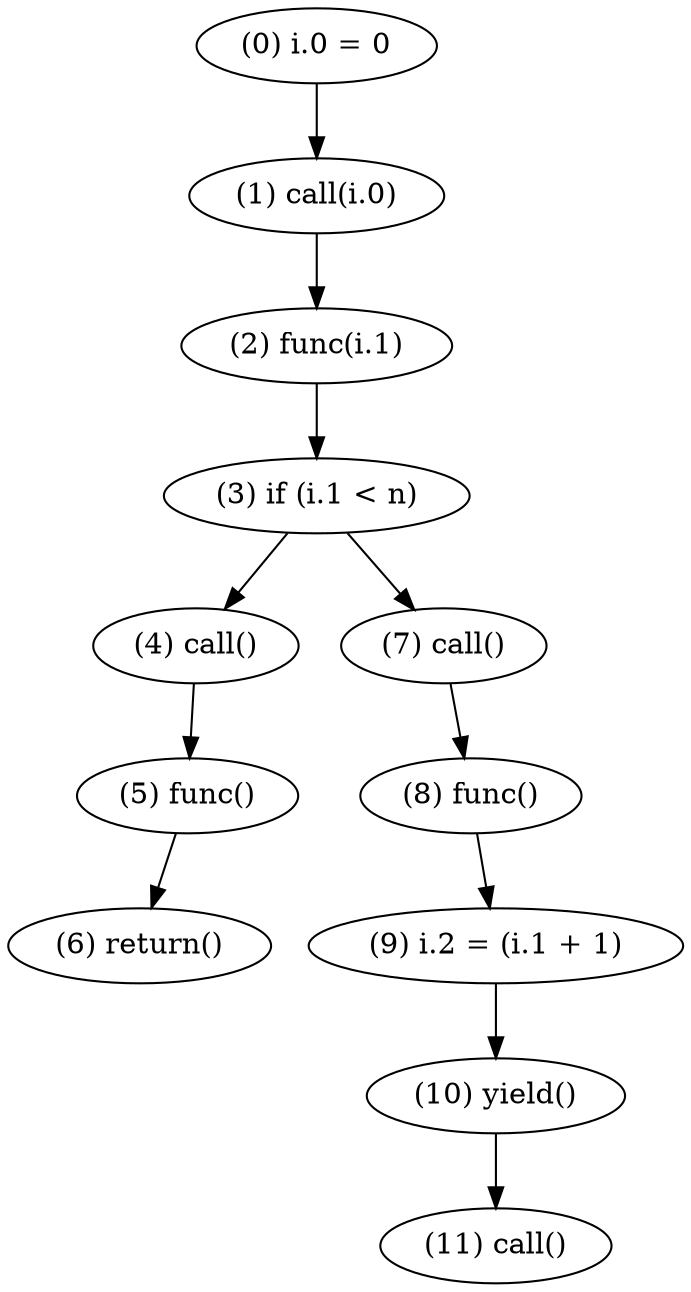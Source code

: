 digraph {
    0 [ label = "(0) i.0 = 0" ]
    1 [ label = "(1) call(i.0)" ]
    2 [ label = "(2) func(i.1)" ]
    3 [ label = "(3) if (i.1 < n)" ]
    4 [ label = "(4) call()" ]
    5 [ label = "(5) func()" ]
    6 [ label = "(6) return()" ]
    7 [ label = "(7) call()" ]
    8 [ label = "(8) func()" ]
    9 [ label = "(9) i.2 = (i.1 + 1)" ]
    10 [ label = "(10) yield()" ]
    11 [ label = "(11) call()" ]
    0 -> 1 [ label = "" ]
    1 -> 2 [ label = "" ]
    2 -> 3 [ label = "" ]
    3 -> 7 [ label = "" ]
    3 -> 4 [ label = "" ]
    4 -> 5 [ label = "" ]
    5 -> 6 [ label = "" ]
    7 -> 8 [ label = "" ]
    8 -> 9 [ label = "" ]
    9 -> 10 [ label = "" ]
    10 -> 11 [ label = "" ]
}
